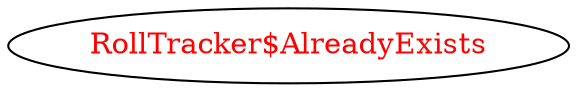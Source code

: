 digraph dependencyGraph {
 concentrate=true;
 ranksep="2.0";
 rankdir="LR"; 
 splines="ortho";
"RollTracker$AlreadyExists" [fontcolor="red"];
}